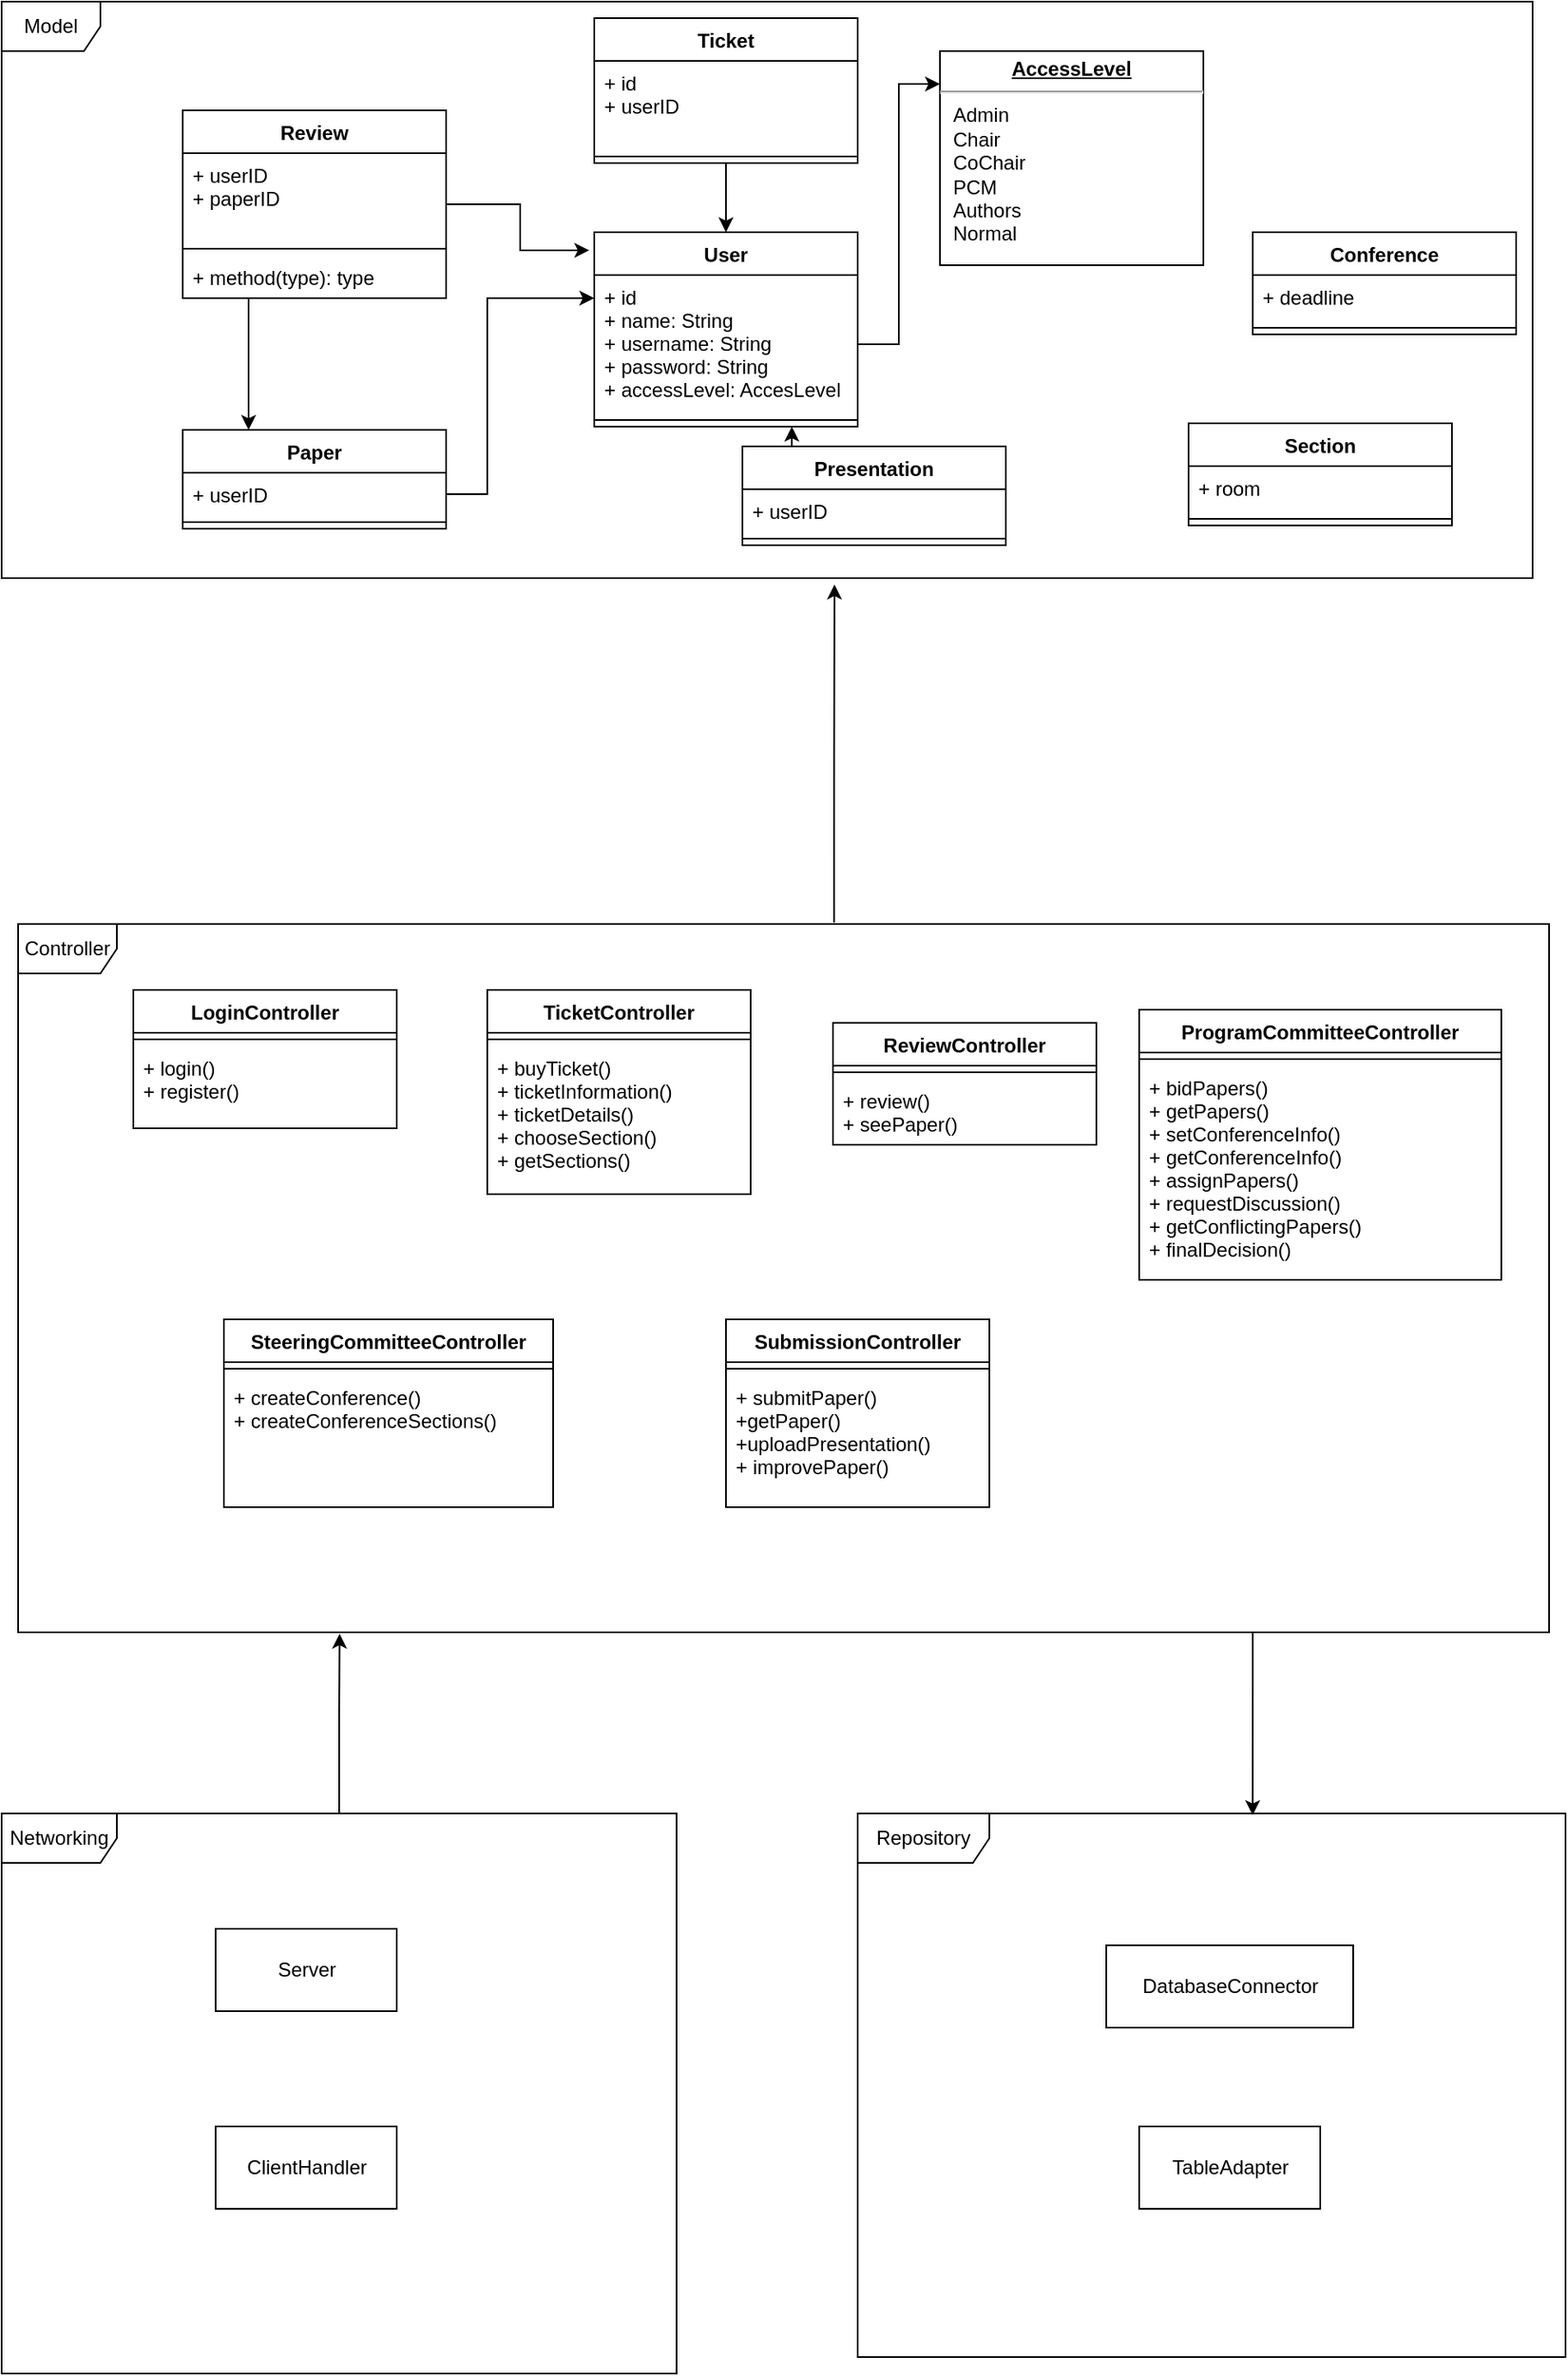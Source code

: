 <mxfile version="12.9.3" type="device"><diagram id="Ii5UcUmyylyjQoXWFDgR" name="Page-1"><mxGraphModel dx="1422" dy="822" grid="1" gridSize="10" guides="1" tooltips="1" connect="1" arrows="1" fold="1" page="1" pageScale="1" pageWidth="4681" pageHeight="3300" math="0" shadow="0"><root><mxCell id="0"/><mxCell id="1" parent="0"/><object label="Model" name="dsadsa" id="y5DzNm46Y3_xtx4hhmdL-4"><mxCell style="shape=umlFrame;whiteSpace=wrap;html=1;width=60;height=30;" parent="1" vertex="1"><mxGeometry x="110" y="60" width="930" height="350" as="geometry"/></mxCell></object><mxCell id="y5DzNm46Y3_xtx4hhmdL-14" value="&lt;p style=&quot;margin: 0px ; margin-top: 4px ; text-align: center ; text-decoration: underline&quot;&gt;&lt;b&gt;AccessLevel&lt;/b&gt;&lt;/p&gt;&lt;hr&gt;&lt;p style=&quot;margin: 0px ; margin-left: 8px&quot;&gt;Admin&lt;/p&gt;&lt;p style=&quot;margin: 0px ; margin-left: 8px&quot;&gt;Chair&lt;/p&gt;&lt;p style=&quot;margin: 0px ; margin-left: 8px&quot;&gt;CoChair&lt;/p&gt;&lt;p style=&quot;margin: 0px ; margin-left: 8px&quot;&gt;PCM&lt;/p&gt;&lt;p style=&quot;margin: 0px ; margin-left: 8px&quot;&gt;Authors&lt;/p&gt;&lt;p style=&quot;margin: 0px ; margin-left: 8px&quot;&gt;Normal&lt;/p&gt;" style="verticalAlign=top;align=left;overflow=fill;fontSize=12;fontFamily=Helvetica;html=1;" parent="1" vertex="1"><mxGeometry x="680" y="90" width="160" height="130" as="geometry"/></mxCell><mxCell id="y5DzNm46Y3_xtx4hhmdL-27" style="edgeStyle=orthogonalEdgeStyle;rounded=0;orthogonalLoop=1;jettySize=auto;html=1;exitX=1;exitY=0.5;exitDx=0;exitDy=0;entryX=0;entryY=0.154;entryDx=0;entryDy=0;entryPerimeter=0;" parent="1" source="y5DzNm46Y3_xtx4hhmdL-10" target="y5DzNm46Y3_xtx4hhmdL-14" edge="1"><mxGeometry relative="1" as="geometry"/></mxCell><mxCell id="y5DzNm46Y3_xtx4hhmdL-32" style="edgeStyle=orthogonalEdgeStyle;rounded=0;orthogonalLoop=1;jettySize=auto;html=1;exitX=1;exitY=0.5;exitDx=0;exitDy=0;" parent="1" source="y5DzNm46Y3_xtx4hhmdL-29" target="y5DzNm46Y3_xtx4hhmdL-10" edge="1"><mxGeometry relative="1" as="geometry"><Array as="points"><mxPoint x="405" y="359"/><mxPoint x="405" y="240"/></Array></mxGeometry></mxCell><mxCell id="y5DzNm46Y3_xtx4hhmdL-46" value="" style="edgeStyle=orthogonalEdgeStyle;rounded=0;orthogonalLoop=1;jettySize=auto;html=1;entryX=-0.019;entryY=0.093;entryDx=0;entryDy=0;entryPerimeter=0;" parent="1" source="y5DzNm46Y3_xtx4hhmdL-38" target="y5DzNm46Y3_xtx4hhmdL-9" edge="1"><mxGeometry relative="1" as="geometry"><mxPoint x="750" y="360" as="targetPoint"/><Array as="points"/></mxGeometry></mxCell><mxCell id="y5DzNm46Y3_xtx4hhmdL-53" style="edgeStyle=orthogonalEdgeStyle;rounded=0;orthogonalLoop=1;jettySize=auto;html=1;exitX=0.5;exitY=1;exitDx=0;exitDy=0;entryX=0.5;entryY=0;entryDx=0;entryDy=0;" parent="1" source="y5DzNm46Y3_xtx4hhmdL-19" target="y5DzNm46Y3_xtx4hhmdL-9" edge="1"><mxGeometry relative="1" as="geometry"/></mxCell><mxCell id="y5DzNm46Y3_xtx4hhmdL-54" style="edgeStyle=orthogonalEdgeStyle;rounded=0;orthogonalLoop=1;jettySize=auto;html=1;exitX=0.5;exitY=1;exitDx=0;exitDy=0;entryX=0.25;entryY=0;entryDx=0;entryDy=0;" parent="1" source="y5DzNm46Y3_xtx4hhmdL-38" target="y5DzNm46Y3_xtx4hhmdL-28" edge="1"><mxGeometry relative="1" as="geometry"><Array as="points"><mxPoint x="260" y="300"/><mxPoint x="260" y="300"/></Array></mxGeometry></mxCell><mxCell id="y5DzNm46Y3_xtx4hhmdL-55" style="edgeStyle=orthogonalEdgeStyle;rounded=0;orthogonalLoop=1;jettySize=auto;html=1;exitX=0;exitY=0;exitDx=0;exitDy=0;entryX=0.75;entryY=1;entryDx=0;entryDy=0;" parent="1" source="y5DzNm46Y3_xtx4hhmdL-33" target="y5DzNm46Y3_xtx4hhmdL-9" edge="1"><mxGeometry relative="1" as="geometry"><mxPoint x="520" y="200" as="targetPoint"/></mxGeometry></mxCell><mxCell id="y5DzNm46Y3_xtx4hhmdL-62" value="" style="edgeStyle=orthogonalEdgeStyle;rounded=0;orthogonalLoop=1;jettySize=auto;html=1;entryX=0.544;entryY=1.011;entryDx=0;entryDy=0;entryPerimeter=0;exitX=0.533;exitY=-0.002;exitDx=0;exitDy=0;exitPerimeter=0;" parent="1" source="y5DzNm46Y3_xtx4hhmdL-56" target="y5DzNm46Y3_xtx4hhmdL-4" edge="1"><mxGeometry relative="1" as="geometry"><mxPoint x="257.5" y="553" as="targetPoint"/><Array as="points"><mxPoint x="616" y="520"/><mxPoint x="616" y="520"/></Array></mxGeometry></mxCell><mxCell id="y5DzNm46Y3_xtx4hhmdL-94" value="" style="edgeStyle=orthogonalEdgeStyle;rounded=0;orthogonalLoop=1;jettySize=auto;html=1;entryX=0.558;entryY=0.003;entryDx=0;entryDy=0;entryPerimeter=0;" parent="1" source="y5DzNm46Y3_xtx4hhmdL-56" target="y5DzNm46Y3_xtx4hhmdL-84" edge="1"><mxGeometry relative="1" as="geometry"><mxPoint x="585" y="1130" as="targetPoint"/><Array as="points"><mxPoint x="870" y="1080"/><mxPoint x="870" y="1080"/></Array></mxGeometry></mxCell><mxCell id="y5DzNm46Y3_xtx4hhmdL-56" value="Controller" style="shape=umlFrame;whiteSpace=wrap;html=1;" parent="1" vertex="1"><mxGeometry x="120" y="620" width="930" height="430" as="geometry"/></mxCell><mxCell id="y5DzNm46Y3_xtx4hhmdL-57" value="LoginController" style="swimlane;fontStyle=1;align=center;verticalAlign=top;childLayout=stackLayout;horizontal=1;startSize=26;horizontalStack=0;resizeParent=1;resizeParentMax=0;resizeLast=0;collapsible=1;marginBottom=0;" parent="1" vertex="1"><mxGeometry x="190" y="660" width="160" height="84" as="geometry"><mxRectangle x="190" y="660" width="120" height="26" as="alternateBounds"/></mxGeometry></mxCell><mxCell id="y5DzNm46Y3_xtx4hhmdL-59" value="" style="line;strokeWidth=1;fillColor=none;align=left;verticalAlign=middle;spacingTop=-1;spacingLeft=3;spacingRight=3;rotatable=0;labelPosition=right;points=[];portConstraint=eastwest;" parent="y5DzNm46Y3_xtx4hhmdL-57" vertex="1"><mxGeometry y="26" width="160" height="8" as="geometry"/></mxCell><mxCell id="y5DzNm46Y3_xtx4hhmdL-60" value="+ login()&#10;+ register()" style="text;strokeColor=none;fillColor=none;align=left;verticalAlign=top;spacingLeft=4;spacingRight=4;overflow=hidden;rotatable=0;points=[[0,0.5],[1,0.5]];portConstraint=eastwest;" parent="y5DzNm46Y3_xtx4hhmdL-57" vertex="1"><mxGeometry y="34" width="160" height="50" as="geometry"/></mxCell><mxCell id="y5DzNm46Y3_xtx4hhmdL-63" value="TicketController" style="swimlane;fontStyle=1;align=center;verticalAlign=top;childLayout=stackLayout;horizontal=1;startSize=26;horizontalStack=0;resizeParent=1;resizeParentMax=0;resizeLast=0;collapsible=1;marginBottom=0;" parent="1" vertex="1"><mxGeometry x="405" y="660" width="160" height="124" as="geometry"><mxRectangle x="405" y="660" width="120" height="26" as="alternateBounds"/></mxGeometry></mxCell><mxCell id="y5DzNm46Y3_xtx4hhmdL-65" value="" style="line;strokeWidth=1;fillColor=none;align=left;verticalAlign=middle;spacingTop=-1;spacingLeft=3;spacingRight=3;rotatable=0;labelPosition=right;points=[];portConstraint=eastwest;" parent="y5DzNm46Y3_xtx4hhmdL-63" vertex="1"><mxGeometry y="26" width="160" height="8" as="geometry"/></mxCell><mxCell id="y5DzNm46Y3_xtx4hhmdL-66" value="+ buyTicket()&#10;+ ticketInformation()&#10;+ ticketDetails()&#10;+ chooseSection()&#10;+ getSections()" style="text;strokeColor=none;fillColor=none;align=left;verticalAlign=top;spacingLeft=4;spacingRight=4;overflow=hidden;rotatable=0;points=[[0,0.5],[1,0.5]];portConstraint=eastwest;" parent="y5DzNm46Y3_xtx4hhmdL-63" vertex="1"><mxGeometry y="34" width="160" height="90" as="geometry"/></mxCell><mxCell id="y5DzNm46Y3_xtx4hhmdL-67" value="ReviewController" style="swimlane;fontStyle=1;align=center;verticalAlign=top;childLayout=stackLayout;horizontal=1;startSize=26;horizontalStack=0;resizeParent=1;resizeParentMax=0;resizeLast=0;collapsible=1;marginBottom=0;" parent="1" vertex="1"><mxGeometry x="615" y="680" width="160" height="74" as="geometry"/></mxCell><mxCell id="y5DzNm46Y3_xtx4hhmdL-69" value="" style="line;strokeWidth=1;fillColor=none;align=left;verticalAlign=middle;spacingTop=-1;spacingLeft=3;spacingRight=3;rotatable=0;labelPosition=right;points=[];portConstraint=eastwest;" parent="y5DzNm46Y3_xtx4hhmdL-67" vertex="1"><mxGeometry y="26" width="160" height="8" as="geometry"/></mxCell><mxCell id="y5DzNm46Y3_xtx4hhmdL-70" value="+ review()&#10;+ seePaper()" style="text;strokeColor=none;fillColor=none;align=left;verticalAlign=top;spacingLeft=4;spacingRight=4;overflow=hidden;rotatable=0;points=[[0,0.5],[1,0.5]];portConstraint=eastwest;" parent="y5DzNm46Y3_xtx4hhmdL-67" vertex="1"><mxGeometry y="34" width="160" height="40" as="geometry"/></mxCell><mxCell id="y5DzNm46Y3_xtx4hhmdL-71" value="ProgramCommitteeController" style="swimlane;fontStyle=1;align=center;verticalAlign=top;childLayout=stackLayout;horizontal=1;startSize=26;horizontalStack=0;resizeParent=1;resizeParentMax=0;resizeLast=0;collapsible=1;marginBottom=0;" parent="1" vertex="1"><mxGeometry x="801" y="672" width="220" height="164" as="geometry"/></mxCell><mxCell id="y5DzNm46Y3_xtx4hhmdL-73" value="" style="line;strokeWidth=1;fillColor=none;align=left;verticalAlign=middle;spacingTop=-1;spacingLeft=3;spacingRight=3;rotatable=0;labelPosition=right;points=[];portConstraint=eastwest;" parent="y5DzNm46Y3_xtx4hhmdL-71" vertex="1"><mxGeometry y="26" width="220" height="8" as="geometry"/></mxCell><mxCell id="y5DzNm46Y3_xtx4hhmdL-74" value="+ bidPapers()&#10;+ getPapers()&#10;+ setConferenceInfo()&#10;+ getConferenceInfo()&#10;+ assignPapers()&#10;+ requestDiscussion()&#10;+ getConflictingPapers()&#10;+ finalDecision()&#10;" style="text;strokeColor=none;fillColor=none;align=left;verticalAlign=top;spacingLeft=4;spacingRight=4;overflow=hidden;rotatable=0;points=[[0,0.5],[1,0.5]];portConstraint=eastwest;" parent="y5DzNm46Y3_xtx4hhmdL-71" vertex="1"><mxGeometry y="34" width="220" height="130" as="geometry"/></mxCell><mxCell id="y5DzNm46Y3_xtx4hhmdL-19" value="Ticket" style="swimlane;fontStyle=1;align=center;verticalAlign=top;childLayout=stackLayout;horizontal=1;startSize=26;horizontalStack=0;resizeParent=1;resizeParentMax=0;resizeLast=0;collapsible=1;marginBottom=0;" parent="1" vertex="1"><mxGeometry x="470" y="70" width="160" height="88" as="geometry"><mxRectangle x="465" y="84" width="70" height="26" as="alternateBounds"/></mxGeometry></mxCell><mxCell id="y5DzNm46Y3_xtx4hhmdL-20" value="+ id&#10;+ userID" style="text;strokeColor=none;fillColor=none;align=left;verticalAlign=top;spacingLeft=4;spacingRight=4;overflow=hidden;rotatable=0;points=[[0,0.5],[1,0.5]];portConstraint=eastwest;" parent="y5DzNm46Y3_xtx4hhmdL-19" vertex="1"><mxGeometry y="26" width="160" height="54" as="geometry"/></mxCell><mxCell id="y5DzNm46Y3_xtx4hhmdL-21" value="" style="line;strokeWidth=1;fillColor=none;align=left;verticalAlign=middle;spacingTop=-1;spacingLeft=3;spacingRight=3;rotatable=0;labelPosition=right;points=[];portConstraint=eastwest;" parent="y5DzNm46Y3_xtx4hhmdL-19" vertex="1"><mxGeometry y="80" width="160" height="8" as="geometry"/></mxCell><mxCell id="y5DzNm46Y3_xtx4hhmdL-38" value="Review" style="swimlane;fontStyle=1;align=center;verticalAlign=top;childLayout=stackLayout;horizontal=1;startSize=26;horizontalStack=0;resizeParent=1;resizeParentMax=0;resizeLast=0;collapsible=1;marginBottom=0;" parent="1" vertex="1"><mxGeometry x="220" y="126" width="160" height="114" as="geometry"><mxRectangle x="290" y="167" width="70" height="26" as="alternateBounds"/></mxGeometry></mxCell><mxCell id="y5DzNm46Y3_xtx4hhmdL-39" value="+ userID&#10;+ paperID" style="text;strokeColor=none;fillColor=none;align=left;verticalAlign=top;spacingLeft=4;spacingRight=4;overflow=hidden;rotatable=0;points=[[0,0.5],[1,0.5]];portConstraint=eastwest;" parent="y5DzNm46Y3_xtx4hhmdL-38" vertex="1"><mxGeometry y="26" width="160" height="54" as="geometry"/></mxCell><mxCell id="y5DzNm46Y3_xtx4hhmdL-40" value="" style="line;strokeWidth=1;fillColor=none;align=left;verticalAlign=middle;spacingTop=-1;spacingLeft=3;spacingRight=3;rotatable=0;labelPosition=right;points=[];portConstraint=eastwest;" parent="y5DzNm46Y3_xtx4hhmdL-38" vertex="1"><mxGeometry y="80" width="160" height="8" as="geometry"/></mxCell><mxCell id="y5DzNm46Y3_xtx4hhmdL-41" value="+ method(type): type" style="text;strokeColor=none;fillColor=none;align=left;verticalAlign=top;spacingLeft=4;spacingRight=4;overflow=hidden;rotatable=0;points=[[0,0.5],[1,0.5]];portConstraint=eastwest;" parent="y5DzNm46Y3_xtx4hhmdL-38" vertex="1"><mxGeometry y="88" width="160" height="26" as="geometry"/></mxCell><mxCell id="y5DzNm46Y3_xtx4hhmdL-92" value="" style="edgeStyle=orthogonalEdgeStyle;rounded=0;orthogonalLoop=1;jettySize=auto;html=1;entryX=0.21;entryY=1.002;entryDx=0;entryDy=0;entryPerimeter=0;" parent="1" source="y5DzNm46Y3_xtx4hhmdL-79" target="y5DzNm46Y3_xtx4hhmdL-56" edge="1"><mxGeometry relative="1" as="geometry"><mxPoint x="315" y="1080" as="targetPoint"/></mxGeometry></mxCell><mxCell id="y5DzNm46Y3_xtx4hhmdL-33" value="Presentation" style="swimlane;fontStyle=1;align=center;verticalAlign=top;childLayout=stackLayout;horizontal=1;startSize=26;horizontalStack=0;resizeParent=1;resizeParentMax=0;resizeLast=0;collapsible=1;marginBottom=0;" parent="1" vertex="1"><mxGeometry x="560" y="330" width="160" height="60" as="geometry"><mxRectangle x="640" y="270" width="110" height="26" as="alternateBounds"/></mxGeometry></mxCell><mxCell id="y5DzNm46Y3_xtx4hhmdL-34" value="+ userID" style="text;strokeColor=none;fillColor=none;align=left;verticalAlign=top;spacingLeft=4;spacingRight=4;overflow=hidden;rotatable=0;points=[[0,0.5],[1,0.5]];portConstraint=eastwest;" parent="y5DzNm46Y3_xtx4hhmdL-33" vertex="1"><mxGeometry y="26" width="160" height="26" as="geometry"/></mxCell><mxCell id="y5DzNm46Y3_xtx4hhmdL-35" value="" style="line;strokeWidth=1;fillColor=none;align=left;verticalAlign=middle;spacingTop=-1;spacingLeft=3;spacingRight=3;rotatable=0;labelPosition=right;points=[];portConstraint=eastwest;" parent="y5DzNm46Y3_xtx4hhmdL-33" vertex="1"><mxGeometry y="52" width="160" height="8" as="geometry"/></mxCell><mxCell id="y5DzNm46Y3_xtx4hhmdL-9" value="User" style="swimlane;fontStyle=1;align=center;verticalAlign=top;childLayout=stackLayout;horizontal=1;startSize=26;horizontalStack=0;resizeParent=1;resizeParentMax=0;resizeLast=0;collapsible=1;marginBottom=0;" parent="1" vertex="1"><mxGeometry x="470" y="200" width="160" height="118" as="geometry"><mxRectangle x="470" y="167" width="60" height="26" as="alternateBounds"/></mxGeometry></mxCell><mxCell id="y5DzNm46Y3_xtx4hhmdL-10" value="+ id&#10;+ name: String&#10;+ username: String&#10;+ password: String&#10;+ accessLevel: AccesLevel&#10;" style="text;strokeColor=none;fillColor=none;align=left;verticalAlign=top;spacingLeft=4;spacingRight=4;overflow=hidden;rotatable=0;points=[[0,0.5],[1,0.5]];portConstraint=eastwest;" parent="y5DzNm46Y3_xtx4hhmdL-9" vertex="1"><mxGeometry y="26" width="160" height="84" as="geometry"/></mxCell><mxCell id="y5DzNm46Y3_xtx4hhmdL-11" value="" style="line;strokeWidth=1;fillColor=none;align=left;verticalAlign=middle;spacingTop=-1;spacingLeft=3;spacingRight=3;rotatable=0;labelPosition=right;points=[];portConstraint=eastwest;" parent="y5DzNm46Y3_xtx4hhmdL-9" vertex="1"><mxGeometry y="110" width="160" height="8" as="geometry"/></mxCell><mxCell id="y5DzNm46Y3_xtx4hhmdL-28" value="Paper" style="swimlane;fontStyle=1;align=center;verticalAlign=top;childLayout=stackLayout;horizontal=1;startSize=26;horizontalStack=0;resizeParent=1;resizeParentMax=0;resizeLast=0;collapsible=1;marginBottom=0;" parent="1" vertex="1"><mxGeometry x="220" y="320" width="160" height="60" as="geometry"><mxRectangle x="290" y="290" width="70" height="26" as="alternateBounds"/></mxGeometry></mxCell><mxCell id="y5DzNm46Y3_xtx4hhmdL-29" value="+ userID" style="text;strokeColor=none;fillColor=none;align=left;verticalAlign=top;spacingLeft=4;spacingRight=4;overflow=hidden;rotatable=0;points=[[0,0.5],[1,0.5]];portConstraint=eastwest;" parent="y5DzNm46Y3_xtx4hhmdL-28" vertex="1"><mxGeometry y="26" width="160" height="26" as="geometry"/></mxCell><mxCell id="y5DzNm46Y3_xtx4hhmdL-30" value="" style="line;strokeWidth=1;fillColor=none;align=left;verticalAlign=middle;spacingTop=-1;spacingLeft=3;spacingRight=3;rotatable=0;labelPosition=right;points=[];portConstraint=eastwest;" parent="y5DzNm46Y3_xtx4hhmdL-28" vertex="1"><mxGeometry y="52" width="160" height="8" as="geometry"/></mxCell><mxCell id="y5DzNm46Y3_xtx4hhmdL-48" value="Conference" style="swimlane;fontStyle=1;align=center;verticalAlign=top;childLayout=stackLayout;horizontal=1;startSize=26;horizontalStack=0;resizeParent=1;resizeParentMax=0;resizeLast=0;collapsible=1;marginBottom=0;" parent="1" vertex="1"><mxGeometry x="870" y="200" width="160" height="62" as="geometry"><mxRectangle x="465" y="360" width="100" height="26" as="alternateBounds"/></mxGeometry></mxCell><mxCell id="y5DzNm46Y3_xtx4hhmdL-49" value="+ deadline" style="text;strokeColor=none;fillColor=none;align=left;verticalAlign=top;spacingLeft=4;spacingRight=4;overflow=hidden;rotatable=0;points=[[0,0.5],[1,0.5]];portConstraint=eastwest;" parent="y5DzNm46Y3_xtx4hhmdL-48" vertex="1"><mxGeometry y="26" width="160" height="28" as="geometry"/></mxCell><mxCell id="y5DzNm46Y3_xtx4hhmdL-50" value="" style="line;strokeWidth=1;fillColor=none;align=left;verticalAlign=middle;spacingTop=-1;spacingLeft=3;spacingRight=3;rotatable=0;labelPosition=right;points=[];portConstraint=eastwest;" parent="y5DzNm46Y3_xtx4hhmdL-48" vertex="1"><mxGeometry y="54" width="160" height="8" as="geometry"/></mxCell><mxCell id="N7VSd-9Cnilnn0rQo8kK-4" value="Section" style="swimlane;fontStyle=1;align=center;verticalAlign=top;childLayout=stackLayout;horizontal=1;startSize=26;horizontalStack=0;resizeParent=1;resizeParentMax=0;resizeLast=0;collapsible=1;marginBottom=0;" vertex="1" parent="1"><mxGeometry x="831" y="316" width="160" height="62" as="geometry"><mxRectangle x="465" y="360" width="100" height="26" as="alternateBounds"/></mxGeometry></mxCell><mxCell id="N7VSd-9Cnilnn0rQo8kK-5" value="+ room" style="text;strokeColor=none;fillColor=none;align=left;verticalAlign=top;spacingLeft=4;spacingRight=4;overflow=hidden;rotatable=0;points=[[0,0.5],[1,0.5]];portConstraint=eastwest;" vertex="1" parent="N7VSd-9Cnilnn0rQo8kK-4"><mxGeometry y="26" width="160" height="28" as="geometry"/></mxCell><mxCell id="N7VSd-9Cnilnn0rQo8kK-6" value="" style="line;strokeWidth=1;fillColor=none;align=left;verticalAlign=middle;spacingTop=-1;spacingLeft=3;spacingRight=3;rotatable=0;labelPosition=right;points=[];portConstraint=eastwest;" vertex="1" parent="N7VSd-9Cnilnn0rQo8kK-4"><mxGeometry y="54" width="160" height="8" as="geometry"/></mxCell><mxCell id="y5DzNm46Y3_xtx4hhmdL-79" value="Networking" style="shape=umlFrame;whiteSpace=wrap;html=1;width=70;height=30;" parent="1" vertex="1"><mxGeometry x="110" y="1160" width="410" height="340" as="geometry"/></mxCell><mxCell id="y5DzNm46Y3_xtx4hhmdL-84" value="Repository" style="shape=umlFrame;whiteSpace=wrap;html=1;width=80;height=30;" parent="1" vertex="1"><mxGeometry x="630" y="1160" width="430" height="330" as="geometry"/></mxCell><mxCell id="y5DzNm46Y3_xtx4hhmdL-85" value="TableAdapter" style="html=1;" parent="1" vertex="1"><mxGeometry x="801" y="1350" width="110" height="50" as="geometry"/></mxCell><mxCell id="y5DzNm46Y3_xtx4hhmdL-86" value="DatabaseConnector" style="html=1;" parent="1" vertex="1"><mxGeometry x="781" y="1240" width="150" height="50" as="geometry"/></mxCell><mxCell id="y5DzNm46Y3_xtx4hhmdL-89" value="Server" style="html=1;" parent="1" vertex="1"><mxGeometry x="240" y="1230" width="110" height="50" as="geometry"/></mxCell><mxCell id="y5DzNm46Y3_xtx4hhmdL-90" value="ClientHandler" style="html=1;" parent="1" vertex="1"><mxGeometry x="240" y="1350" width="110" height="50" as="geometry"/></mxCell><mxCell id="y5DzNm46Y3_xtx4hhmdL-75" value="SubmissionController" style="swimlane;fontStyle=1;align=center;verticalAlign=top;childLayout=stackLayout;horizontal=1;startSize=26;horizontalStack=0;resizeParent=1;resizeParentMax=0;resizeLast=0;collapsible=1;marginBottom=0;" parent="1" vertex="1"><mxGeometry x="550" y="860" width="160" height="114" as="geometry"/></mxCell><mxCell id="y5DzNm46Y3_xtx4hhmdL-77" value="" style="line;strokeWidth=1;fillColor=none;align=left;verticalAlign=middle;spacingTop=-1;spacingLeft=3;spacingRight=3;rotatable=0;labelPosition=right;points=[];portConstraint=eastwest;" parent="y5DzNm46Y3_xtx4hhmdL-75" vertex="1"><mxGeometry y="26" width="160" height="8" as="geometry"/></mxCell><mxCell id="y5DzNm46Y3_xtx4hhmdL-78" value="+ submitPaper()&#10;+getPaper()&#10;+uploadPresentation()&#10;+ improvePaper()" style="text;strokeColor=none;fillColor=none;align=left;verticalAlign=top;spacingLeft=4;spacingRight=4;overflow=hidden;rotatable=0;points=[[0,0.5],[1,0.5]];portConstraint=eastwest;" parent="y5DzNm46Y3_xtx4hhmdL-75" vertex="1"><mxGeometry y="34" width="160" height="80" as="geometry"/></mxCell><mxCell id="N7VSd-9Cnilnn0rQo8kK-1" value="SteeringCommitteeController" style="swimlane;fontStyle=1;align=center;verticalAlign=top;childLayout=stackLayout;horizontal=1;startSize=26;horizontalStack=0;resizeParent=1;resizeParentMax=0;resizeLast=0;collapsible=1;marginBottom=0;" vertex="1" parent="1"><mxGeometry x="245" y="860" width="200" height="114" as="geometry"/></mxCell><mxCell id="N7VSd-9Cnilnn0rQo8kK-2" value="" style="line;strokeWidth=1;fillColor=none;align=left;verticalAlign=middle;spacingTop=-1;spacingLeft=3;spacingRight=3;rotatable=0;labelPosition=right;points=[];portConstraint=eastwest;" vertex="1" parent="N7VSd-9Cnilnn0rQo8kK-1"><mxGeometry y="26" width="200" height="8" as="geometry"/></mxCell><mxCell id="N7VSd-9Cnilnn0rQo8kK-3" value="+ createConference()&#10;+ createConferenceSections()" style="text;strokeColor=none;fillColor=none;align=left;verticalAlign=top;spacingLeft=4;spacingRight=4;overflow=hidden;rotatable=0;points=[[0,0.5],[1,0.5]];portConstraint=eastwest;" vertex="1" parent="N7VSd-9Cnilnn0rQo8kK-1"><mxGeometry y="34" width="200" height="80" as="geometry"/></mxCell></root></mxGraphModel></diagram></mxfile>
